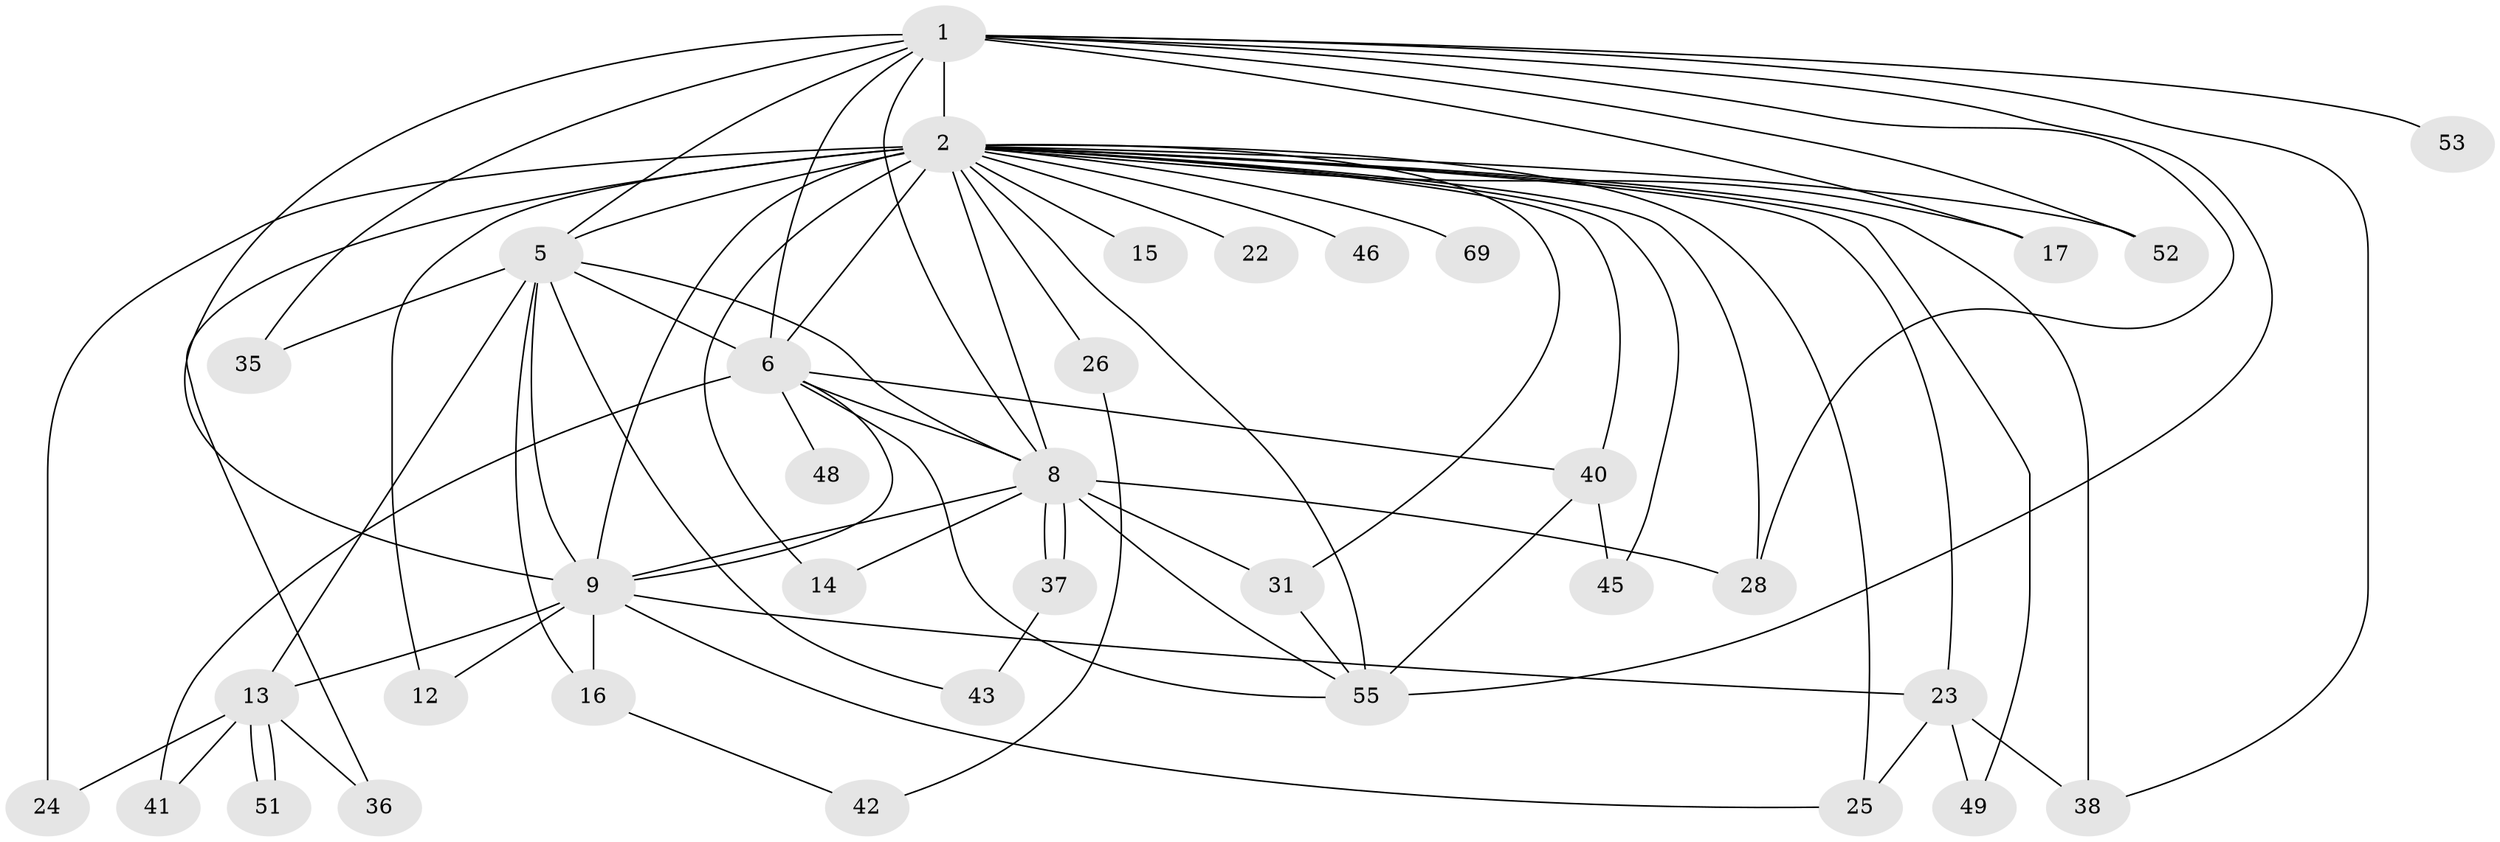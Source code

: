 // original degree distribution, {17: 0.0136986301369863, 11: 0.0273972602739726, 27: 0.0136986301369863, 15: 0.0273972602739726, 14: 0.0136986301369863, 16: 0.0136986301369863, 25: 0.0136986301369863, 19: 0.0136986301369863, 6: 0.0136986301369863, 3: 0.1917808219178082, 7: 0.0273972602739726, 2: 0.5342465753424658, 5: 0.0547945205479452, 4: 0.0410958904109589}
// Generated by graph-tools (version 1.1) at 2025/14/03/09/25 04:14:16]
// undirected, 36 vertices, 75 edges
graph export_dot {
graph [start="1"]
  node [color=gray90,style=filled];
  1 [super="+4+34+30"];
  2 [super="+3+7"];
  5;
  6 [super="+11+65+10+20+50"];
  8;
  9;
  12;
  13;
  14;
  15;
  16;
  17;
  22;
  23;
  24;
  25;
  26;
  28;
  31 [super="+62"];
  35;
  36;
  37;
  38 [super="+54"];
  40;
  41;
  42;
  43;
  45;
  46;
  48;
  49;
  51;
  52;
  53;
  55 [super="+70+63+64+58+56"];
  69;
  1 -- 2 [weight=8];
  1 -- 5 [weight=2];
  1 -- 6 [weight=5];
  1 -- 8 [weight=2];
  1 -- 9 [weight=3];
  1 -- 17;
  1 -- 28 [weight=2];
  1 -- 35;
  1 -- 38;
  1 -- 53 [weight=2];
  1 -- 55 [weight=2];
  1 -- 52;
  2 -- 5 [weight=3];
  2 -- 6 [weight=10];
  2 -- 8 [weight=6];
  2 -- 9 [weight=3];
  2 -- 12 [weight=2];
  2 -- 69;
  2 -- 14;
  2 -- 15 [weight=2];
  2 -- 22 [weight=2];
  2 -- 23;
  2 -- 24 [weight=3];
  2 -- 25;
  2 -- 31;
  2 -- 36;
  2 -- 45;
  2 -- 46;
  2 -- 49;
  2 -- 17;
  2 -- 26;
  2 -- 28;
  2 -- 38 [weight=2];
  2 -- 40 [weight=2];
  2 -- 52;
  2 -- 55 [weight=2];
  5 -- 6 [weight=3];
  5 -- 8;
  5 -- 9;
  5 -- 13;
  5 -- 16;
  5 -- 35;
  5 -- 43;
  6 -- 8 [weight=2];
  6 -- 9 [weight=2];
  6 -- 55;
  6 -- 48 [weight=2];
  6 -- 40;
  6 -- 41;
  8 -- 9;
  8 -- 14;
  8 -- 28;
  8 -- 31;
  8 -- 37;
  8 -- 37;
  8 -- 55 [weight=2];
  9 -- 12;
  9 -- 13;
  9 -- 16;
  9 -- 23;
  9 -- 25;
  13 -- 24;
  13 -- 36;
  13 -- 41;
  13 -- 51;
  13 -- 51;
  16 -- 42;
  23 -- 25;
  23 -- 38;
  23 -- 49;
  26 -- 42;
  31 -- 55;
  37 -- 43;
  40 -- 45;
  40 -- 55;
}
